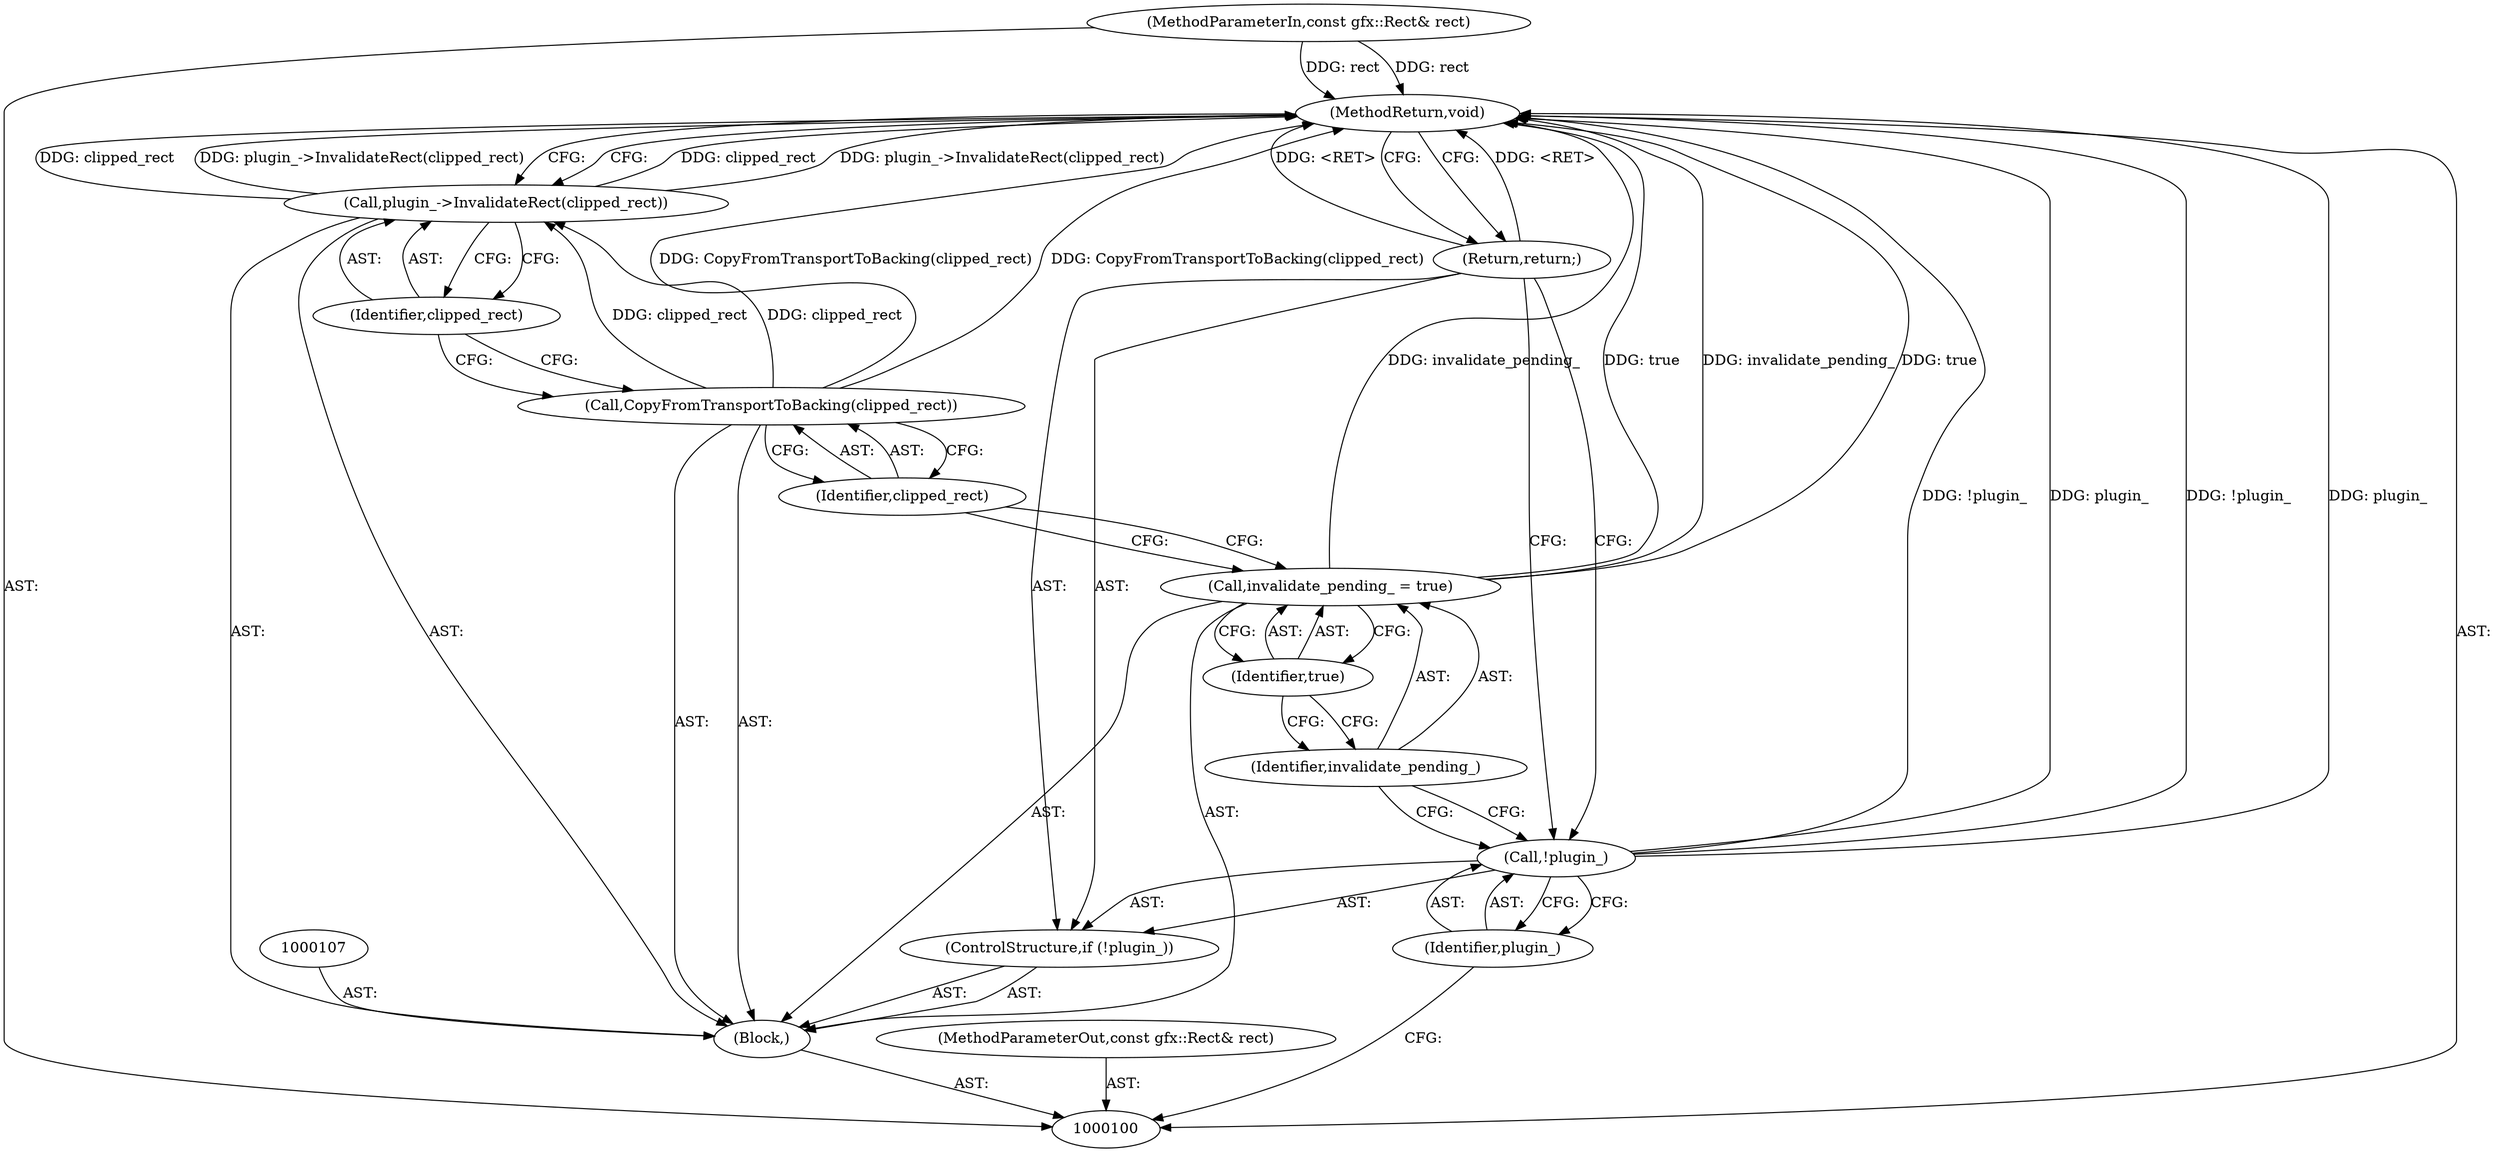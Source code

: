digraph "1_Chrome_ee8d6fd30b022ac2c87b7a190c954e7bb3c9b21e_12" {
"1000115" [label="(MethodReturn,void)"];
"1000101" [label="(MethodParameterIn,const gfx::Rect& rect)"];
"1000138" [label="(MethodParameterOut,const gfx::Rect& rect)"];
"1000102" [label="(Block,)"];
"1000113" [label="(Call,plugin_->InvalidateRect(clipped_rect))"];
"1000114" [label="(Identifier,clipped_rect)"];
"1000103" [label="(ControlStructure,if (!plugin_))"];
"1000104" [label="(Call,!plugin_)"];
"1000105" [label="(Identifier,plugin_)"];
"1000106" [label="(Return,return;)"];
"1000110" [label="(Identifier,true)"];
"1000108" [label="(Call,invalidate_pending_ = true)"];
"1000109" [label="(Identifier,invalidate_pending_)"];
"1000111" [label="(Call,CopyFromTransportToBacking(clipped_rect))"];
"1000112" [label="(Identifier,clipped_rect)"];
"1000115" -> "1000100"  [label="AST: "];
"1000115" -> "1000106"  [label="CFG: "];
"1000115" -> "1000113"  [label="CFG: "];
"1000106" -> "1000115"  [label="DDG: <RET>"];
"1000104" -> "1000115"  [label="DDG: !plugin_"];
"1000104" -> "1000115"  [label="DDG: plugin_"];
"1000113" -> "1000115"  [label="DDG: clipped_rect"];
"1000113" -> "1000115"  [label="DDG: plugin_->InvalidateRect(clipped_rect)"];
"1000111" -> "1000115"  [label="DDG: CopyFromTransportToBacking(clipped_rect)"];
"1000108" -> "1000115"  [label="DDG: invalidate_pending_"];
"1000108" -> "1000115"  [label="DDG: true"];
"1000101" -> "1000115"  [label="DDG: rect"];
"1000101" -> "1000100"  [label="AST: "];
"1000101" -> "1000115"  [label="DDG: rect"];
"1000138" -> "1000100"  [label="AST: "];
"1000102" -> "1000100"  [label="AST: "];
"1000103" -> "1000102"  [label="AST: "];
"1000107" -> "1000102"  [label="AST: "];
"1000108" -> "1000102"  [label="AST: "];
"1000111" -> "1000102"  [label="AST: "];
"1000113" -> "1000102"  [label="AST: "];
"1000113" -> "1000102"  [label="AST: "];
"1000113" -> "1000114"  [label="CFG: "];
"1000114" -> "1000113"  [label="AST: "];
"1000115" -> "1000113"  [label="CFG: "];
"1000113" -> "1000115"  [label="DDG: clipped_rect"];
"1000113" -> "1000115"  [label="DDG: plugin_->InvalidateRect(clipped_rect)"];
"1000111" -> "1000113"  [label="DDG: clipped_rect"];
"1000114" -> "1000113"  [label="AST: "];
"1000114" -> "1000111"  [label="CFG: "];
"1000113" -> "1000114"  [label="CFG: "];
"1000103" -> "1000102"  [label="AST: "];
"1000104" -> "1000103"  [label="AST: "];
"1000106" -> "1000103"  [label="AST: "];
"1000104" -> "1000103"  [label="AST: "];
"1000104" -> "1000105"  [label="CFG: "];
"1000105" -> "1000104"  [label="AST: "];
"1000106" -> "1000104"  [label="CFG: "];
"1000109" -> "1000104"  [label="CFG: "];
"1000104" -> "1000115"  [label="DDG: !plugin_"];
"1000104" -> "1000115"  [label="DDG: plugin_"];
"1000105" -> "1000104"  [label="AST: "];
"1000105" -> "1000100"  [label="CFG: "];
"1000104" -> "1000105"  [label="CFG: "];
"1000106" -> "1000103"  [label="AST: "];
"1000106" -> "1000104"  [label="CFG: "];
"1000115" -> "1000106"  [label="CFG: "];
"1000106" -> "1000115"  [label="DDG: <RET>"];
"1000110" -> "1000108"  [label="AST: "];
"1000110" -> "1000109"  [label="CFG: "];
"1000108" -> "1000110"  [label="CFG: "];
"1000108" -> "1000102"  [label="AST: "];
"1000108" -> "1000110"  [label="CFG: "];
"1000109" -> "1000108"  [label="AST: "];
"1000110" -> "1000108"  [label="AST: "];
"1000112" -> "1000108"  [label="CFG: "];
"1000108" -> "1000115"  [label="DDG: invalidate_pending_"];
"1000108" -> "1000115"  [label="DDG: true"];
"1000109" -> "1000108"  [label="AST: "];
"1000109" -> "1000104"  [label="CFG: "];
"1000110" -> "1000109"  [label="CFG: "];
"1000111" -> "1000102"  [label="AST: "];
"1000111" -> "1000112"  [label="CFG: "];
"1000112" -> "1000111"  [label="AST: "];
"1000114" -> "1000111"  [label="CFG: "];
"1000111" -> "1000115"  [label="DDG: CopyFromTransportToBacking(clipped_rect)"];
"1000111" -> "1000113"  [label="DDG: clipped_rect"];
"1000112" -> "1000111"  [label="AST: "];
"1000112" -> "1000108"  [label="CFG: "];
"1000111" -> "1000112"  [label="CFG: "];
}
